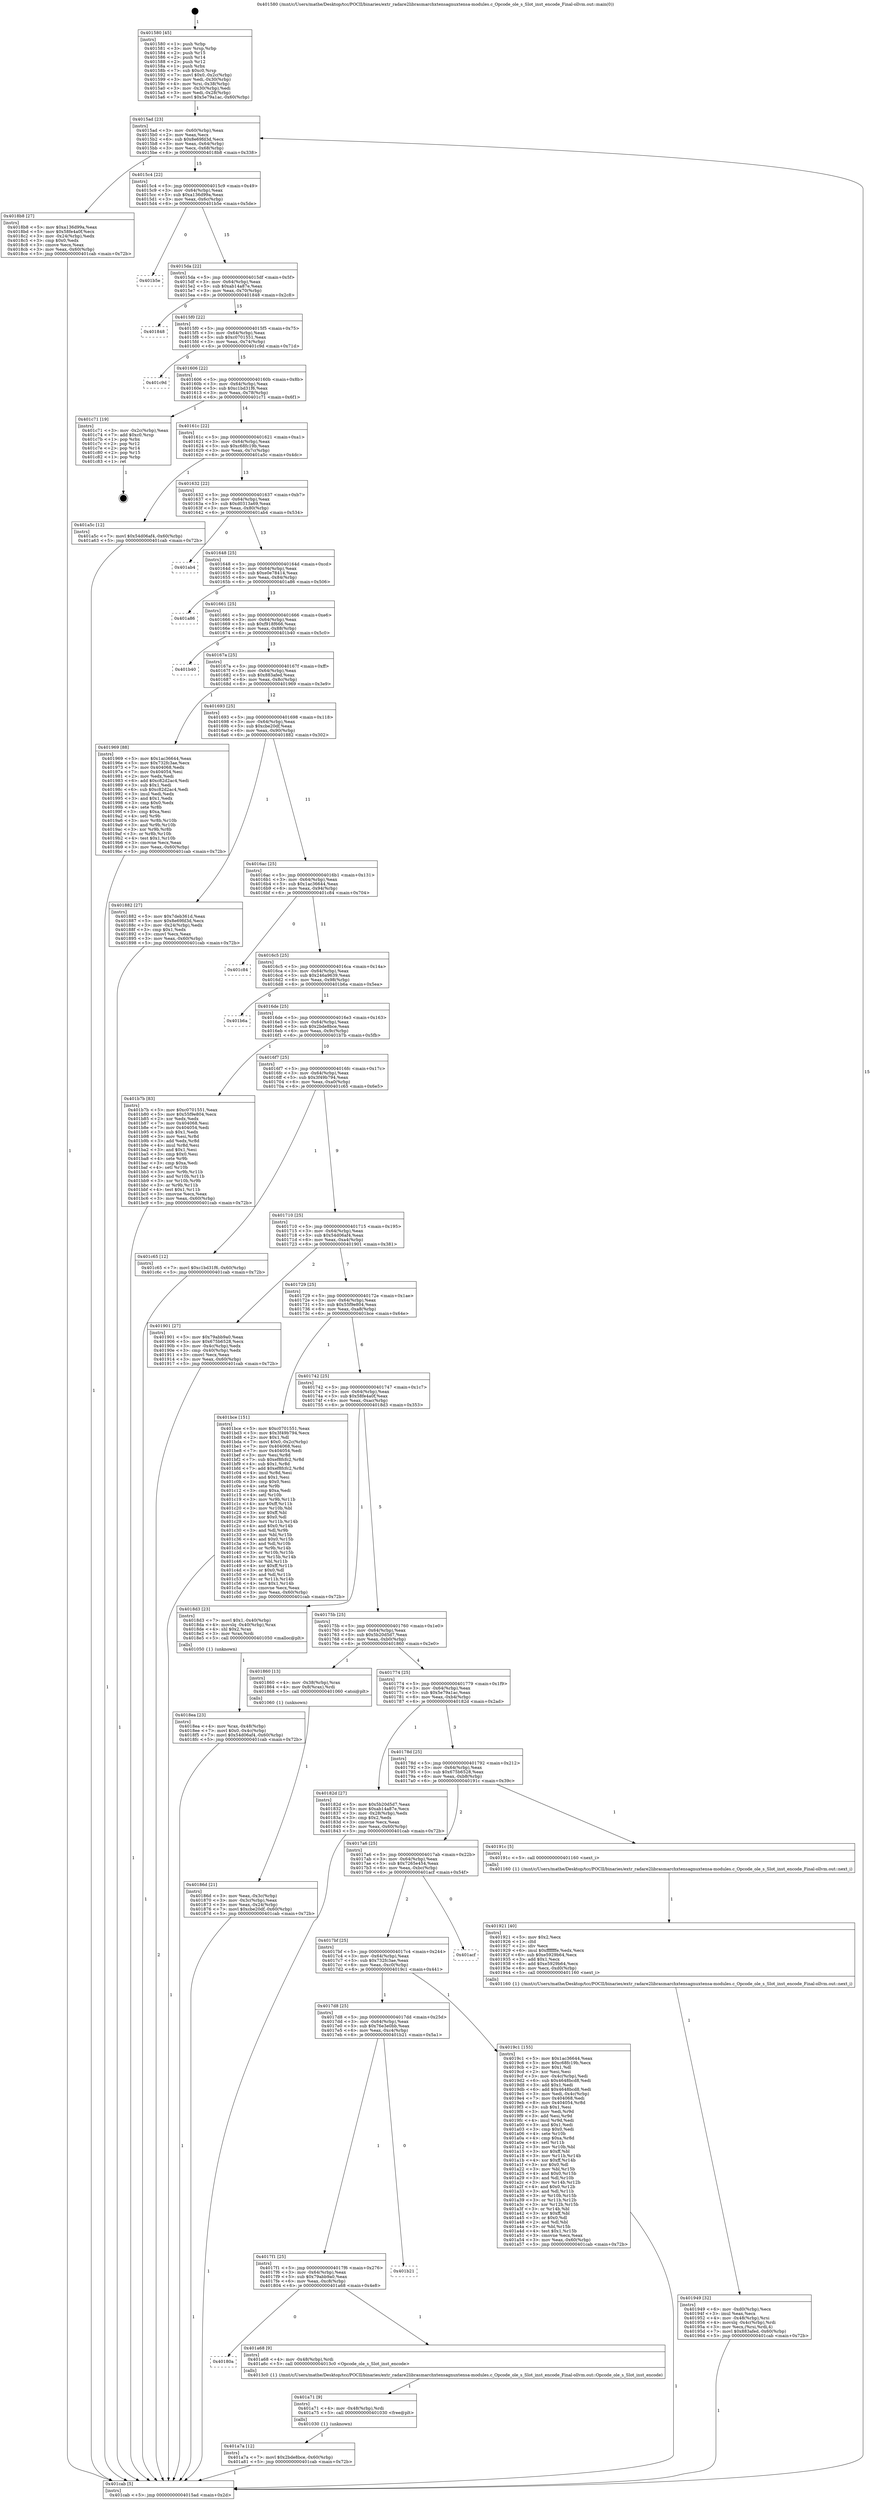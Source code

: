 digraph "0x401580" {
  label = "0x401580 (/mnt/c/Users/mathe/Desktop/tcc/POCII/binaries/extr_radare2librasmarchxtensagnuxtensa-modules.c_Opcode_ole_s_Slot_inst_encode_Final-ollvm.out::main(0))"
  labelloc = "t"
  node[shape=record]

  Entry [label="",width=0.3,height=0.3,shape=circle,fillcolor=black,style=filled]
  "0x4015ad" [label="{
     0x4015ad [23]\l
     | [instrs]\l
     &nbsp;&nbsp;0x4015ad \<+3\>: mov -0x60(%rbp),%eax\l
     &nbsp;&nbsp;0x4015b0 \<+2\>: mov %eax,%ecx\l
     &nbsp;&nbsp;0x4015b2 \<+6\>: sub $0x8e69fd3d,%ecx\l
     &nbsp;&nbsp;0x4015b8 \<+3\>: mov %eax,-0x64(%rbp)\l
     &nbsp;&nbsp;0x4015bb \<+3\>: mov %ecx,-0x68(%rbp)\l
     &nbsp;&nbsp;0x4015be \<+6\>: je 00000000004018b8 \<main+0x338\>\l
  }"]
  "0x4018b8" [label="{
     0x4018b8 [27]\l
     | [instrs]\l
     &nbsp;&nbsp;0x4018b8 \<+5\>: mov $0xa136d99a,%eax\l
     &nbsp;&nbsp;0x4018bd \<+5\>: mov $0x58fe4a0f,%ecx\l
     &nbsp;&nbsp;0x4018c2 \<+3\>: mov -0x24(%rbp),%edx\l
     &nbsp;&nbsp;0x4018c5 \<+3\>: cmp $0x0,%edx\l
     &nbsp;&nbsp;0x4018c8 \<+3\>: cmove %ecx,%eax\l
     &nbsp;&nbsp;0x4018cb \<+3\>: mov %eax,-0x60(%rbp)\l
     &nbsp;&nbsp;0x4018ce \<+5\>: jmp 0000000000401cab \<main+0x72b\>\l
  }"]
  "0x4015c4" [label="{
     0x4015c4 [22]\l
     | [instrs]\l
     &nbsp;&nbsp;0x4015c4 \<+5\>: jmp 00000000004015c9 \<main+0x49\>\l
     &nbsp;&nbsp;0x4015c9 \<+3\>: mov -0x64(%rbp),%eax\l
     &nbsp;&nbsp;0x4015cc \<+5\>: sub $0xa136d99a,%eax\l
     &nbsp;&nbsp;0x4015d1 \<+3\>: mov %eax,-0x6c(%rbp)\l
     &nbsp;&nbsp;0x4015d4 \<+6\>: je 0000000000401b5e \<main+0x5de\>\l
  }"]
  Exit [label="",width=0.3,height=0.3,shape=circle,fillcolor=black,style=filled,peripheries=2]
  "0x401b5e" [label="{
     0x401b5e\l
  }", style=dashed]
  "0x4015da" [label="{
     0x4015da [22]\l
     | [instrs]\l
     &nbsp;&nbsp;0x4015da \<+5\>: jmp 00000000004015df \<main+0x5f\>\l
     &nbsp;&nbsp;0x4015df \<+3\>: mov -0x64(%rbp),%eax\l
     &nbsp;&nbsp;0x4015e2 \<+5\>: sub $0xab14a87e,%eax\l
     &nbsp;&nbsp;0x4015e7 \<+3\>: mov %eax,-0x70(%rbp)\l
     &nbsp;&nbsp;0x4015ea \<+6\>: je 0000000000401848 \<main+0x2c8\>\l
  }"]
  "0x401a7a" [label="{
     0x401a7a [12]\l
     | [instrs]\l
     &nbsp;&nbsp;0x401a7a \<+7\>: movl $0x2bde8bce,-0x60(%rbp)\l
     &nbsp;&nbsp;0x401a81 \<+5\>: jmp 0000000000401cab \<main+0x72b\>\l
  }"]
  "0x401848" [label="{
     0x401848\l
  }", style=dashed]
  "0x4015f0" [label="{
     0x4015f0 [22]\l
     | [instrs]\l
     &nbsp;&nbsp;0x4015f0 \<+5\>: jmp 00000000004015f5 \<main+0x75\>\l
     &nbsp;&nbsp;0x4015f5 \<+3\>: mov -0x64(%rbp),%eax\l
     &nbsp;&nbsp;0x4015f8 \<+5\>: sub $0xc0701551,%eax\l
     &nbsp;&nbsp;0x4015fd \<+3\>: mov %eax,-0x74(%rbp)\l
     &nbsp;&nbsp;0x401600 \<+6\>: je 0000000000401c9d \<main+0x71d\>\l
  }"]
  "0x401a71" [label="{
     0x401a71 [9]\l
     | [instrs]\l
     &nbsp;&nbsp;0x401a71 \<+4\>: mov -0x48(%rbp),%rdi\l
     &nbsp;&nbsp;0x401a75 \<+5\>: call 0000000000401030 \<free@plt\>\l
     | [calls]\l
     &nbsp;&nbsp;0x401030 \{1\} (unknown)\l
  }"]
  "0x401c9d" [label="{
     0x401c9d\l
  }", style=dashed]
  "0x401606" [label="{
     0x401606 [22]\l
     | [instrs]\l
     &nbsp;&nbsp;0x401606 \<+5\>: jmp 000000000040160b \<main+0x8b\>\l
     &nbsp;&nbsp;0x40160b \<+3\>: mov -0x64(%rbp),%eax\l
     &nbsp;&nbsp;0x40160e \<+5\>: sub $0xc1bd31f6,%eax\l
     &nbsp;&nbsp;0x401613 \<+3\>: mov %eax,-0x78(%rbp)\l
     &nbsp;&nbsp;0x401616 \<+6\>: je 0000000000401c71 \<main+0x6f1\>\l
  }"]
  "0x40180a" [label="{
     0x40180a\l
  }", style=dashed]
  "0x401c71" [label="{
     0x401c71 [19]\l
     | [instrs]\l
     &nbsp;&nbsp;0x401c71 \<+3\>: mov -0x2c(%rbp),%eax\l
     &nbsp;&nbsp;0x401c74 \<+7\>: add $0xc0,%rsp\l
     &nbsp;&nbsp;0x401c7b \<+1\>: pop %rbx\l
     &nbsp;&nbsp;0x401c7c \<+2\>: pop %r12\l
     &nbsp;&nbsp;0x401c7e \<+2\>: pop %r14\l
     &nbsp;&nbsp;0x401c80 \<+2\>: pop %r15\l
     &nbsp;&nbsp;0x401c82 \<+1\>: pop %rbp\l
     &nbsp;&nbsp;0x401c83 \<+1\>: ret\l
  }"]
  "0x40161c" [label="{
     0x40161c [22]\l
     | [instrs]\l
     &nbsp;&nbsp;0x40161c \<+5\>: jmp 0000000000401621 \<main+0xa1\>\l
     &nbsp;&nbsp;0x401621 \<+3\>: mov -0x64(%rbp),%eax\l
     &nbsp;&nbsp;0x401624 \<+5\>: sub $0xc68fc19b,%eax\l
     &nbsp;&nbsp;0x401629 \<+3\>: mov %eax,-0x7c(%rbp)\l
     &nbsp;&nbsp;0x40162c \<+6\>: je 0000000000401a5c \<main+0x4dc\>\l
  }"]
  "0x401a68" [label="{
     0x401a68 [9]\l
     | [instrs]\l
     &nbsp;&nbsp;0x401a68 \<+4\>: mov -0x48(%rbp),%rdi\l
     &nbsp;&nbsp;0x401a6c \<+5\>: call 00000000004013c0 \<Opcode_ole_s_Slot_inst_encode\>\l
     | [calls]\l
     &nbsp;&nbsp;0x4013c0 \{1\} (/mnt/c/Users/mathe/Desktop/tcc/POCII/binaries/extr_radare2librasmarchxtensagnuxtensa-modules.c_Opcode_ole_s_Slot_inst_encode_Final-ollvm.out::Opcode_ole_s_Slot_inst_encode)\l
  }"]
  "0x401a5c" [label="{
     0x401a5c [12]\l
     | [instrs]\l
     &nbsp;&nbsp;0x401a5c \<+7\>: movl $0x54d06af4,-0x60(%rbp)\l
     &nbsp;&nbsp;0x401a63 \<+5\>: jmp 0000000000401cab \<main+0x72b\>\l
  }"]
  "0x401632" [label="{
     0x401632 [22]\l
     | [instrs]\l
     &nbsp;&nbsp;0x401632 \<+5\>: jmp 0000000000401637 \<main+0xb7\>\l
     &nbsp;&nbsp;0x401637 \<+3\>: mov -0x64(%rbp),%eax\l
     &nbsp;&nbsp;0x40163a \<+5\>: sub $0xd0313a69,%eax\l
     &nbsp;&nbsp;0x40163f \<+3\>: mov %eax,-0x80(%rbp)\l
     &nbsp;&nbsp;0x401642 \<+6\>: je 0000000000401ab4 \<main+0x534\>\l
  }"]
  "0x4017f1" [label="{
     0x4017f1 [25]\l
     | [instrs]\l
     &nbsp;&nbsp;0x4017f1 \<+5\>: jmp 00000000004017f6 \<main+0x276\>\l
     &nbsp;&nbsp;0x4017f6 \<+3\>: mov -0x64(%rbp),%eax\l
     &nbsp;&nbsp;0x4017f9 \<+5\>: sub $0x79abb9a0,%eax\l
     &nbsp;&nbsp;0x4017fe \<+6\>: mov %eax,-0xc8(%rbp)\l
     &nbsp;&nbsp;0x401804 \<+6\>: je 0000000000401a68 \<main+0x4e8\>\l
  }"]
  "0x401ab4" [label="{
     0x401ab4\l
  }", style=dashed]
  "0x401648" [label="{
     0x401648 [25]\l
     | [instrs]\l
     &nbsp;&nbsp;0x401648 \<+5\>: jmp 000000000040164d \<main+0xcd\>\l
     &nbsp;&nbsp;0x40164d \<+3\>: mov -0x64(%rbp),%eax\l
     &nbsp;&nbsp;0x401650 \<+5\>: sub $0xe0e78414,%eax\l
     &nbsp;&nbsp;0x401655 \<+6\>: mov %eax,-0x84(%rbp)\l
     &nbsp;&nbsp;0x40165b \<+6\>: je 0000000000401a86 \<main+0x506\>\l
  }"]
  "0x401b21" [label="{
     0x401b21\l
  }", style=dashed]
  "0x401a86" [label="{
     0x401a86\l
  }", style=dashed]
  "0x401661" [label="{
     0x401661 [25]\l
     | [instrs]\l
     &nbsp;&nbsp;0x401661 \<+5\>: jmp 0000000000401666 \<main+0xe6\>\l
     &nbsp;&nbsp;0x401666 \<+3\>: mov -0x64(%rbp),%eax\l
     &nbsp;&nbsp;0x401669 \<+5\>: sub $0xf918f666,%eax\l
     &nbsp;&nbsp;0x40166e \<+6\>: mov %eax,-0x88(%rbp)\l
     &nbsp;&nbsp;0x401674 \<+6\>: je 0000000000401b40 \<main+0x5c0\>\l
  }"]
  "0x4017d8" [label="{
     0x4017d8 [25]\l
     | [instrs]\l
     &nbsp;&nbsp;0x4017d8 \<+5\>: jmp 00000000004017dd \<main+0x25d\>\l
     &nbsp;&nbsp;0x4017dd \<+3\>: mov -0x64(%rbp),%eax\l
     &nbsp;&nbsp;0x4017e0 \<+5\>: sub $0x76e3e0bb,%eax\l
     &nbsp;&nbsp;0x4017e5 \<+6\>: mov %eax,-0xc4(%rbp)\l
     &nbsp;&nbsp;0x4017eb \<+6\>: je 0000000000401b21 \<main+0x5a1\>\l
  }"]
  "0x401b40" [label="{
     0x401b40\l
  }", style=dashed]
  "0x40167a" [label="{
     0x40167a [25]\l
     | [instrs]\l
     &nbsp;&nbsp;0x40167a \<+5\>: jmp 000000000040167f \<main+0xff\>\l
     &nbsp;&nbsp;0x40167f \<+3\>: mov -0x64(%rbp),%eax\l
     &nbsp;&nbsp;0x401682 \<+5\>: sub $0x883afed,%eax\l
     &nbsp;&nbsp;0x401687 \<+6\>: mov %eax,-0x8c(%rbp)\l
     &nbsp;&nbsp;0x40168d \<+6\>: je 0000000000401969 \<main+0x3e9\>\l
  }"]
  "0x4019c1" [label="{
     0x4019c1 [155]\l
     | [instrs]\l
     &nbsp;&nbsp;0x4019c1 \<+5\>: mov $0x1ac36644,%eax\l
     &nbsp;&nbsp;0x4019c6 \<+5\>: mov $0xc68fc19b,%ecx\l
     &nbsp;&nbsp;0x4019cb \<+2\>: mov $0x1,%dl\l
     &nbsp;&nbsp;0x4019cd \<+2\>: xor %esi,%esi\l
     &nbsp;&nbsp;0x4019cf \<+3\>: mov -0x4c(%rbp),%edi\l
     &nbsp;&nbsp;0x4019d2 \<+6\>: sub $0x4648bcd8,%edi\l
     &nbsp;&nbsp;0x4019d8 \<+3\>: add $0x1,%edi\l
     &nbsp;&nbsp;0x4019db \<+6\>: add $0x4648bcd8,%edi\l
     &nbsp;&nbsp;0x4019e1 \<+3\>: mov %edi,-0x4c(%rbp)\l
     &nbsp;&nbsp;0x4019e4 \<+7\>: mov 0x404068,%edi\l
     &nbsp;&nbsp;0x4019eb \<+8\>: mov 0x404054,%r8d\l
     &nbsp;&nbsp;0x4019f3 \<+3\>: sub $0x1,%esi\l
     &nbsp;&nbsp;0x4019f6 \<+3\>: mov %edi,%r9d\l
     &nbsp;&nbsp;0x4019f9 \<+3\>: add %esi,%r9d\l
     &nbsp;&nbsp;0x4019fc \<+4\>: imul %r9d,%edi\l
     &nbsp;&nbsp;0x401a00 \<+3\>: and $0x1,%edi\l
     &nbsp;&nbsp;0x401a03 \<+3\>: cmp $0x0,%edi\l
     &nbsp;&nbsp;0x401a06 \<+4\>: sete %r10b\l
     &nbsp;&nbsp;0x401a0a \<+4\>: cmp $0xa,%r8d\l
     &nbsp;&nbsp;0x401a0e \<+4\>: setl %r11b\l
     &nbsp;&nbsp;0x401a12 \<+3\>: mov %r10b,%bl\l
     &nbsp;&nbsp;0x401a15 \<+3\>: xor $0xff,%bl\l
     &nbsp;&nbsp;0x401a18 \<+3\>: mov %r11b,%r14b\l
     &nbsp;&nbsp;0x401a1b \<+4\>: xor $0xff,%r14b\l
     &nbsp;&nbsp;0x401a1f \<+3\>: xor $0x0,%dl\l
     &nbsp;&nbsp;0x401a22 \<+3\>: mov %bl,%r15b\l
     &nbsp;&nbsp;0x401a25 \<+4\>: and $0x0,%r15b\l
     &nbsp;&nbsp;0x401a29 \<+3\>: and %dl,%r10b\l
     &nbsp;&nbsp;0x401a2c \<+3\>: mov %r14b,%r12b\l
     &nbsp;&nbsp;0x401a2f \<+4\>: and $0x0,%r12b\l
     &nbsp;&nbsp;0x401a33 \<+3\>: and %dl,%r11b\l
     &nbsp;&nbsp;0x401a36 \<+3\>: or %r10b,%r15b\l
     &nbsp;&nbsp;0x401a39 \<+3\>: or %r11b,%r12b\l
     &nbsp;&nbsp;0x401a3c \<+3\>: xor %r12b,%r15b\l
     &nbsp;&nbsp;0x401a3f \<+3\>: or %r14b,%bl\l
     &nbsp;&nbsp;0x401a42 \<+3\>: xor $0xff,%bl\l
     &nbsp;&nbsp;0x401a45 \<+3\>: or $0x0,%dl\l
     &nbsp;&nbsp;0x401a48 \<+2\>: and %dl,%bl\l
     &nbsp;&nbsp;0x401a4a \<+3\>: or %bl,%r15b\l
     &nbsp;&nbsp;0x401a4d \<+4\>: test $0x1,%r15b\l
     &nbsp;&nbsp;0x401a51 \<+3\>: cmovne %ecx,%eax\l
     &nbsp;&nbsp;0x401a54 \<+3\>: mov %eax,-0x60(%rbp)\l
     &nbsp;&nbsp;0x401a57 \<+5\>: jmp 0000000000401cab \<main+0x72b\>\l
  }"]
  "0x401969" [label="{
     0x401969 [88]\l
     | [instrs]\l
     &nbsp;&nbsp;0x401969 \<+5\>: mov $0x1ac36644,%eax\l
     &nbsp;&nbsp;0x40196e \<+5\>: mov $0x732fc3ae,%ecx\l
     &nbsp;&nbsp;0x401973 \<+7\>: mov 0x404068,%edx\l
     &nbsp;&nbsp;0x40197a \<+7\>: mov 0x404054,%esi\l
     &nbsp;&nbsp;0x401981 \<+2\>: mov %edx,%edi\l
     &nbsp;&nbsp;0x401983 \<+6\>: add $0xc82d2ac4,%edi\l
     &nbsp;&nbsp;0x401989 \<+3\>: sub $0x1,%edi\l
     &nbsp;&nbsp;0x40198c \<+6\>: sub $0xc82d2ac4,%edi\l
     &nbsp;&nbsp;0x401992 \<+3\>: imul %edi,%edx\l
     &nbsp;&nbsp;0x401995 \<+3\>: and $0x1,%edx\l
     &nbsp;&nbsp;0x401998 \<+3\>: cmp $0x0,%edx\l
     &nbsp;&nbsp;0x40199b \<+4\>: sete %r8b\l
     &nbsp;&nbsp;0x40199f \<+3\>: cmp $0xa,%esi\l
     &nbsp;&nbsp;0x4019a2 \<+4\>: setl %r9b\l
     &nbsp;&nbsp;0x4019a6 \<+3\>: mov %r8b,%r10b\l
     &nbsp;&nbsp;0x4019a9 \<+3\>: and %r9b,%r10b\l
     &nbsp;&nbsp;0x4019ac \<+3\>: xor %r9b,%r8b\l
     &nbsp;&nbsp;0x4019af \<+3\>: or %r8b,%r10b\l
     &nbsp;&nbsp;0x4019b2 \<+4\>: test $0x1,%r10b\l
     &nbsp;&nbsp;0x4019b6 \<+3\>: cmovne %ecx,%eax\l
     &nbsp;&nbsp;0x4019b9 \<+3\>: mov %eax,-0x60(%rbp)\l
     &nbsp;&nbsp;0x4019bc \<+5\>: jmp 0000000000401cab \<main+0x72b\>\l
  }"]
  "0x401693" [label="{
     0x401693 [25]\l
     | [instrs]\l
     &nbsp;&nbsp;0x401693 \<+5\>: jmp 0000000000401698 \<main+0x118\>\l
     &nbsp;&nbsp;0x401698 \<+3\>: mov -0x64(%rbp),%eax\l
     &nbsp;&nbsp;0x40169b \<+5\>: sub $0xcbe20df,%eax\l
     &nbsp;&nbsp;0x4016a0 \<+6\>: mov %eax,-0x90(%rbp)\l
     &nbsp;&nbsp;0x4016a6 \<+6\>: je 0000000000401882 \<main+0x302\>\l
  }"]
  "0x4017bf" [label="{
     0x4017bf [25]\l
     | [instrs]\l
     &nbsp;&nbsp;0x4017bf \<+5\>: jmp 00000000004017c4 \<main+0x244\>\l
     &nbsp;&nbsp;0x4017c4 \<+3\>: mov -0x64(%rbp),%eax\l
     &nbsp;&nbsp;0x4017c7 \<+5\>: sub $0x732fc3ae,%eax\l
     &nbsp;&nbsp;0x4017cc \<+6\>: mov %eax,-0xc0(%rbp)\l
     &nbsp;&nbsp;0x4017d2 \<+6\>: je 00000000004019c1 \<main+0x441\>\l
  }"]
  "0x401882" [label="{
     0x401882 [27]\l
     | [instrs]\l
     &nbsp;&nbsp;0x401882 \<+5\>: mov $0x7deb361d,%eax\l
     &nbsp;&nbsp;0x401887 \<+5\>: mov $0x8e69fd3d,%ecx\l
     &nbsp;&nbsp;0x40188c \<+3\>: mov -0x24(%rbp),%edx\l
     &nbsp;&nbsp;0x40188f \<+3\>: cmp $0x1,%edx\l
     &nbsp;&nbsp;0x401892 \<+3\>: cmovl %ecx,%eax\l
     &nbsp;&nbsp;0x401895 \<+3\>: mov %eax,-0x60(%rbp)\l
     &nbsp;&nbsp;0x401898 \<+5\>: jmp 0000000000401cab \<main+0x72b\>\l
  }"]
  "0x4016ac" [label="{
     0x4016ac [25]\l
     | [instrs]\l
     &nbsp;&nbsp;0x4016ac \<+5\>: jmp 00000000004016b1 \<main+0x131\>\l
     &nbsp;&nbsp;0x4016b1 \<+3\>: mov -0x64(%rbp),%eax\l
     &nbsp;&nbsp;0x4016b4 \<+5\>: sub $0x1ac36644,%eax\l
     &nbsp;&nbsp;0x4016b9 \<+6\>: mov %eax,-0x94(%rbp)\l
     &nbsp;&nbsp;0x4016bf \<+6\>: je 0000000000401c84 \<main+0x704\>\l
  }"]
  "0x401acf" [label="{
     0x401acf\l
  }", style=dashed]
  "0x401c84" [label="{
     0x401c84\l
  }", style=dashed]
  "0x4016c5" [label="{
     0x4016c5 [25]\l
     | [instrs]\l
     &nbsp;&nbsp;0x4016c5 \<+5\>: jmp 00000000004016ca \<main+0x14a\>\l
     &nbsp;&nbsp;0x4016ca \<+3\>: mov -0x64(%rbp),%eax\l
     &nbsp;&nbsp;0x4016cd \<+5\>: sub $0x246a9639,%eax\l
     &nbsp;&nbsp;0x4016d2 \<+6\>: mov %eax,-0x98(%rbp)\l
     &nbsp;&nbsp;0x4016d8 \<+6\>: je 0000000000401b6a \<main+0x5ea\>\l
  }"]
  "0x401949" [label="{
     0x401949 [32]\l
     | [instrs]\l
     &nbsp;&nbsp;0x401949 \<+6\>: mov -0xd0(%rbp),%ecx\l
     &nbsp;&nbsp;0x40194f \<+3\>: imul %eax,%ecx\l
     &nbsp;&nbsp;0x401952 \<+4\>: mov -0x48(%rbp),%rsi\l
     &nbsp;&nbsp;0x401956 \<+4\>: movslq -0x4c(%rbp),%rdi\l
     &nbsp;&nbsp;0x40195a \<+3\>: mov %ecx,(%rsi,%rdi,4)\l
     &nbsp;&nbsp;0x40195d \<+7\>: movl $0x883afed,-0x60(%rbp)\l
     &nbsp;&nbsp;0x401964 \<+5\>: jmp 0000000000401cab \<main+0x72b\>\l
  }"]
  "0x401b6a" [label="{
     0x401b6a\l
  }", style=dashed]
  "0x4016de" [label="{
     0x4016de [25]\l
     | [instrs]\l
     &nbsp;&nbsp;0x4016de \<+5\>: jmp 00000000004016e3 \<main+0x163\>\l
     &nbsp;&nbsp;0x4016e3 \<+3\>: mov -0x64(%rbp),%eax\l
     &nbsp;&nbsp;0x4016e6 \<+5\>: sub $0x2bde8bce,%eax\l
     &nbsp;&nbsp;0x4016eb \<+6\>: mov %eax,-0x9c(%rbp)\l
     &nbsp;&nbsp;0x4016f1 \<+6\>: je 0000000000401b7b \<main+0x5fb\>\l
  }"]
  "0x401921" [label="{
     0x401921 [40]\l
     | [instrs]\l
     &nbsp;&nbsp;0x401921 \<+5\>: mov $0x2,%ecx\l
     &nbsp;&nbsp;0x401926 \<+1\>: cltd\l
     &nbsp;&nbsp;0x401927 \<+2\>: idiv %ecx\l
     &nbsp;&nbsp;0x401929 \<+6\>: imul $0xfffffffe,%edx,%ecx\l
     &nbsp;&nbsp;0x40192f \<+6\>: sub $0xe5929b64,%ecx\l
     &nbsp;&nbsp;0x401935 \<+3\>: add $0x1,%ecx\l
     &nbsp;&nbsp;0x401938 \<+6\>: add $0xe5929b64,%ecx\l
     &nbsp;&nbsp;0x40193e \<+6\>: mov %ecx,-0xd0(%rbp)\l
     &nbsp;&nbsp;0x401944 \<+5\>: call 0000000000401160 \<next_i\>\l
     | [calls]\l
     &nbsp;&nbsp;0x401160 \{1\} (/mnt/c/Users/mathe/Desktop/tcc/POCII/binaries/extr_radare2librasmarchxtensagnuxtensa-modules.c_Opcode_ole_s_Slot_inst_encode_Final-ollvm.out::next_i)\l
  }"]
  "0x401b7b" [label="{
     0x401b7b [83]\l
     | [instrs]\l
     &nbsp;&nbsp;0x401b7b \<+5\>: mov $0xc0701551,%eax\l
     &nbsp;&nbsp;0x401b80 \<+5\>: mov $0x55f9e804,%ecx\l
     &nbsp;&nbsp;0x401b85 \<+2\>: xor %edx,%edx\l
     &nbsp;&nbsp;0x401b87 \<+7\>: mov 0x404068,%esi\l
     &nbsp;&nbsp;0x401b8e \<+7\>: mov 0x404054,%edi\l
     &nbsp;&nbsp;0x401b95 \<+3\>: sub $0x1,%edx\l
     &nbsp;&nbsp;0x401b98 \<+3\>: mov %esi,%r8d\l
     &nbsp;&nbsp;0x401b9b \<+3\>: add %edx,%r8d\l
     &nbsp;&nbsp;0x401b9e \<+4\>: imul %r8d,%esi\l
     &nbsp;&nbsp;0x401ba2 \<+3\>: and $0x1,%esi\l
     &nbsp;&nbsp;0x401ba5 \<+3\>: cmp $0x0,%esi\l
     &nbsp;&nbsp;0x401ba8 \<+4\>: sete %r9b\l
     &nbsp;&nbsp;0x401bac \<+3\>: cmp $0xa,%edi\l
     &nbsp;&nbsp;0x401baf \<+4\>: setl %r10b\l
     &nbsp;&nbsp;0x401bb3 \<+3\>: mov %r9b,%r11b\l
     &nbsp;&nbsp;0x401bb6 \<+3\>: and %r10b,%r11b\l
     &nbsp;&nbsp;0x401bb9 \<+3\>: xor %r10b,%r9b\l
     &nbsp;&nbsp;0x401bbc \<+3\>: or %r9b,%r11b\l
     &nbsp;&nbsp;0x401bbf \<+4\>: test $0x1,%r11b\l
     &nbsp;&nbsp;0x401bc3 \<+3\>: cmovne %ecx,%eax\l
     &nbsp;&nbsp;0x401bc6 \<+3\>: mov %eax,-0x60(%rbp)\l
     &nbsp;&nbsp;0x401bc9 \<+5\>: jmp 0000000000401cab \<main+0x72b\>\l
  }"]
  "0x4016f7" [label="{
     0x4016f7 [25]\l
     | [instrs]\l
     &nbsp;&nbsp;0x4016f7 \<+5\>: jmp 00000000004016fc \<main+0x17c\>\l
     &nbsp;&nbsp;0x4016fc \<+3\>: mov -0x64(%rbp),%eax\l
     &nbsp;&nbsp;0x4016ff \<+5\>: sub $0x3f49b794,%eax\l
     &nbsp;&nbsp;0x401704 \<+6\>: mov %eax,-0xa0(%rbp)\l
     &nbsp;&nbsp;0x40170a \<+6\>: je 0000000000401c65 \<main+0x6e5\>\l
  }"]
  "0x4017a6" [label="{
     0x4017a6 [25]\l
     | [instrs]\l
     &nbsp;&nbsp;0x4017a6 \<+5\>: jmp 00000000004017ab \<main+0x22b\>\l
     &nbsp;&nbsp;0x4017ab \<+3\>: mov -0x64(%rbp),%eax\l
     &nbsp;&nbsp;0x4017ae \<+5\>: sub $0x7265e454,%eax\l
     &nbsp;&nbsp;0x4017b3 \<+6\>: mov %eax,-0xbc(%rbp)\l
     &nbsp;&nbsp;0x4017b9 \<+6\>: je 0000000000401acf \<main+0x54f\>\l
  }"]
  "0x401c65" [label="{
     0x401c65 [12]\l
     | [instrs]\l
     &nbsp;&nbsp;0x401c65 \<+7\>: movl $0xc1bd31f6,-0x60(%rbp)\l
     &nbsp;&nbsp;0x401c6c \<+5\>: jmp 0000000000401cab \<main+0x72b\>\l
  }"]
  "0x401710" [label="{
     0x401710 [25]\l
     | [instrs]\l
     &nbsp;&nbsp;0x401710 \<+5\>: jmp 0000000000401715 \<main+0x195\>\l
     &nbsp;&nbsp;0x401715 \<+3\>: mov -0x64(%rbp),%eax\l
     &nbsp;&nbsp;0x401718 \<+5\>: sub $0x54d06af4,%eax\l
     &nbsp;&nbsp;0x40171d \<+6\>: mov %eax,-0xa4(%rbp)\l
     &nbsp;&nbsp;0x401723 \<+6\>: je 0000000000401901 \<main+0x381\>\l
  }"]
  "0x40191c" [label="{
     0x40191c [5]\l
     | [instrs]\l
     &nbsp;&nbsp;0x40191c \<+5\>: call 0000000000401160 \<next_i\>\l
     | [calls]\l
     &nbsp;&nbsp;0x401160 \{1\} (/mnt/c/Users/mathe/Desktop/tcc/POCII/binaries/extr_radare2librasmarchxtensagnuxtensa-modules.c_Opcode_ole_s_Slot_inst_encode_Final-ollvm.out::next_i)\l
  }"]
  "0x401901" [label="{
     0x401901 [27]\l
     | [instrs]\l
     &nbsp;&nbsp;0x401901 \<+5\>: mov $0x79abb9a0,%eax\l
     &nbsp;&nbsp;0x401906 \<+5\>: mov $0x675b6528,%ecx\l
     &nbsp;&nbsp;0x40190b \<+3\>: mov -0x4c(%rbp),%edx\l
     &nbsp;&nbsp;0x40190e \<+3\>: cmp -0x40(%rbp),%edx\l
     &nbsp;&nbsp;0x401911 \<+3\>: cmovl %ecx,%eax\l
     &nbsp;&nbsp;0x401914 \<+3\>: mov %eax,-0x60(%rbp)\l
     &nbsp;&nbsp;0x401917 \<+5\>: jmp 0000000000401cab \<main+0x72b\>\l
  }"]
  "0x401729" [label="{
     0x401729 [25]\l
     | [instrs]\l
     &nbsp;&nbsp;0x401729 \<+5\>: jmp 000000000040172e \<main+0x1ae\>\l
     &nbsp;&nbsp;0x40172e \<+3\>: mov -0x64(%rbp),%eax\l
     &nbsp;&nbsp;0x401731 \<+5\>: sub $0x55f9e804,%eax\l
     &nbsp;&nbsp;0x401736 \<+6\>: mov %eax,-0xa8(%rbp)\l
     &nbsp;&nbsp;0x40173c \<+6\>: je 0000000000401bce \<main+0x64e\>\l
  }"]
  "0x4018ea" [label="{
     0x4018ea [23]\l
     | [instrs]\l
     &nbsp;&nbsp;0x4018ea \<+4\>: mov %rax,-0x48(%rbp)\l
     &nbsp;&nbsp;0x4018ee \<+7\>: movl $0x0,-0x4c(%rbp)\l
     &nbsp;&nbsp;0x4018f5 \<+7\>: movl $0x54d06af4,-0x60(%rbp)\l
     &nbsp;&nbsp;0x4018fc \<+5\>: jmp 0000000000401cab \<main+0x72b\>\l
  }"]
  "0x401bce" [label="{
     0x401bce [151]\l
     | [instrs]\l
     &nbsp;&nbsp;0x401bce \<+5\>: mov $0xc0701551,%eax\l
     &nbsp;&nbsp;0x401bd3 \<+5\>: mov $0x3f49b794,%ecx\l
     &nbsp;&nbsp;0x401bd8 \<+2\>: mov $0x1,%dl\l
     &nbsp;&nbsp;0x401bda \<+7\>: movl $0x0,-0x2c(%rbp)\l
     &nbsp;&nbsp;0x401be1 \<+7\>: mov 0x404068,%esi\l
     &nbsp;&nbsp;0x401be8 \<+7\>: mov 0x404054,%edi\l
     &nbsp;&nbsp;0x401bef \<+3\>: mov %esi,%r8d\l
     &nbsp;&nbsp;0x401bf2 \<+7\>: sub $0xef8fcfc2,%r8d\l
     &nbsp;&nbsp;0x401bf9 \<+4\>: sub $0x1,%r8d\l
     &nbsp;&nbsp;0x401bfd \<+7\>: add $0xef8fcfc2,%r8d\l
     &nbsp;&nbsp;0x401c04 \<+4\>: imul %r8d,%esi\l
     &nbsp;&nbsp;0x401c08 \<+3\>: and $0x1,%esi\l
     &nbsp;&nbsp;0x401c0b \<+3\>: cmp $0x0,%esi\l
     &nbsp;&nbsp;0x401c0e \<+4\>: sete %r9b\l
     &nbsp;&nbsp;0x401c12 \<+3\>: cmp $0xa,%edi\l
     &nbsp;&nbsp;0x401c15 \<+4\>: setl %r10b\l
     &nbsp;&nbsp;0x401c19 \<+3\>: mov %r9b,%r11b\l
     &nbsp;&nbsp;0x401c1c \<+4\>: xor $0xff,%r11b\l
     &nbsp;&nbsp;0x401c20 \<+3\>: mov %r10b,%bl\l
     &nbsp;&nbsp;0x401c23 \<+3\>: xor $0xff,%bl\l
     &nbsp;&nbsp;0x401c26 \<+3\>: xor $0x0,%dl\l
     &nbsp;&nbsp;0x401c29 \<+3\>: mov %r11b,%r14b\l
     &nbsp;&nbsp;0x401c2c \<+4\>: and $0x0,%r14b\l
     &nbsp;&nbsp;0x401c30 \<+3\>: and %dl,%r9b\l
     &nbsp;&nbsp;0x401c33 \<+3\>: mov %bl,%r15b\l
     &nbsp;&nbsp;0x401c36 \<+4\>: and $0x0,%r15b\l
     &nbsp;&nbsp;0x401c3a \<+3\>: and %dl,%r10b\l
     &nbsp;&nbsp;0x401c3d \<+3\>: or %r9b,%r14b\l
     &nbsp;&nbsp;0x401c40 \<+3\>: or %r10b,%r15b\l
     &nbsp;&nbsp;0x401c43 \<+3\>: xor %r15b,%r14b\l
     &nbsp;&nbsp;0x401c46 \<+3\>: or %bl,%r11b\l
     &nbsp;&nbsp;0x401c49 \<+4\>: xor $0xff,%r11b\l
     &nbsp;&nbsp;0x401c4d \<+3\>: or $0x0,%dl\l
     &nbsp;&nbsp;0x401c50 \<+3\>: and %dl,%r11b\l
     &nbsp;&nbsp;0x401c53 \<+3\>: or %r11b,%r14b\l
     &nbsp;&nbsp;0x401c56 \<+4\>: test $0x1,%r14b\l
     &nbsp;&nbsp;0x401c5a \<+3\>: cmovne %ecx,%eax\l
     &nbsp;&nbsp;0x401c5d \<+3\>: mov %eax,-0x60(%rbp)\l
     &nbsp;&nbsp;0x401c60 \<+5\>: jmp 0000000000401cab \<main+0x72b\>\l
  }"]
  "0x401742" [label="{
     0x401742 [25]\l
     | [instrs]\l
     &nbsp;&nbsp;0x401742 \<+5\>: jmp 0000000000401747 \<main+0x1c7\>\l
     &nbsp;&nbsp;0x401747 \<+3\>: mov -0x64(%rbp),%eax\l
     &nbsp;&nbsp;0x40174a \<+5\>: sub $0x58fe4a0f,%eax\l
     &nbsp;&nbsp;0x40174f \<+6\>: mov %eax,-0xac(%rbp)\l
     &nbsp;&nbsp;0x401755 \<+6\>: je 00000000004018d3 \<main+0x353\>\l
  }"]
  "0x40186d" [label="{
     0x40186d [21]\l
     | [instrs]\l
     &nbsp;&nbsp;0x40186d \<+3\>: mov %eax,-0x3c(%rbp)\l
     &nbsp;&nbsp;0x401870 \<+3\>: mov -0x3c(%rbp),%eax\l
     &nbsp;&nbsp;0x401873 \<+3\>: mov %eax,-0x24(%rbp)\l
     &nbsp;&nbsp;0x401876 \<+7\>: movl $0xcbe20df,-0x60(%rbp)\l
     &nbsp;&nbsp;0x40187d \<+5\>: jmp 0000000000401cab \<main+0x72b\>\l
  }"]
  "0x4018d3" [label="{
     0x4018d3 [23]\l
     | [instrs]\l
     &nbsp;&nbsp;0x4018d3 \<+7\>: movl $0x1,-0x40(%rbp)\l
     &nbsp;&nbsp;0x4018da \<+4\>: movslq -0x40(%rbp),%rax\l
     &nbsp;&nbsp;0x4018de \<+4\>: shl $0x2,%rax\l
     &nbsp;&nbsp;0x4018e2 \<+3\>: mov %rax,%rdi\l
     &nbsp;&nbsp;0x4018e5 \<+5\>: call 0000000000401050 \<malloc@plt\>\l
     | [calls]\l
     &nbsp;&nbsp;0x401050 \{1\} (unknown)\l
  }"]
  "0x40175b" [label="{
     0x40175b [25]\l
     | [instrs]\l
     &nbsp;&nbsp;0x40175b \<+5\>: jmp 0000000000401760 \<main+0x1e0\>\l
     &nbsp;&nbsp;0x401760 \<+3\>: mov -0x64(%rbp),%eax\l
     &nbsp;&nbsp;0x401763 \<+5\>: sub $0x5b20d5d7,%eax\l
     &nbsp;&nbsp;0x401768 \<+6\>: mov %eax,-0xb0(%rbp)\l
     &nbsp;&nbsp;0x40176e \<+6\>: je 0000000000401860 \<main+0x2e0\>\l
  }"]
  "0x401580" [label="{
     0x401580 [45]\l
     | [instrs]\l
     &nbsp;&nbsp;0x401580 \<+1\>: push %rbp\l
     &nbsp;&nbsp;0x401581 \<+3\>: mov %rsp,%rbp\l
     &nbsp;&nbsp;0x401584 \<+2\>: push %r15\l
     &nbsp;&nbsp;0x401586 \<+2\>: push %r14\l
     &nbsp;&nbsp;0x401588 \<+2\>: push %r12\l
     &nbsp;&nbsp;0x40158a \<+1\>: push %rbx\l
     &nbsp;&nbsp;0x40158b \<+7\>: sub $0xc0,%rsp\l
     &nbsp;&nbsp;0x401592 \<+7\>: movl $0x0,-0x2c(%rbp)\l
     &nbsp;&nbsp;0x401599 \<+3\>: mov %edi,-0x30(%rbp)\l
     &nbsp;&nbsp;0x40159c \<+4\>: mov %rsi,-0x38(%rbp)\l
     &nbsp;&nbsp;0x4015a0 \<+3\>: mov -0x30(%rbp),%edi\l
     &nbsp;&nbsp;0x4015a3 \<+3\>: mov %edi,-0x28(%rbp)\l
     &nbsp;&nbsp;0x4015a6 \<+7\>: movl $0x5e79a1ac,-0x60(%rbp)\l
  }"]
  "0x401860" [label="{
     0x401860 [13]\l
     | [instrs]\l
     &nbsp;&nbsp;0x401860 \<+4\>: mov -0x38(%rbp),%rax\l
     &nbsp;&nbsp;0x401864 \<+4\>: mov 0x8(%rax),%rdi\l
     &nbsp;&nbsp;0x401868 \<+5\>: call 0000000000401060 \<atoi@plt\>\l
     | [calls]\l
     &nbsp;&nbsp;0x401060 \{1\} (unknown)\l
  }"]
  "0x401774" [label="{
     0x401774 [25]\l
     | [instrs]\l
     &nbsp;&nbsp;0x401774 \<+5\>: jmp 0000000000401779 \<main+0x1f9\>\l
     &nbsp;&nbsp;0x401779 \<+3\>: mov -0x64(%rbp),%eax\l
     &nbsp;&nbsp;0x40177c \<+5\>: sub $0x5e79a1ac,%eax\l
     &nbsp;&nbsp;0x401781 \<+6\>: mov %eax,-0xb4(%rbp)\l
     &nbsp;&nbsp;0x401787 \<+6\>: je 000000000040182d \<main+0x2ad\>\l
  }"]
  "0x401cab" [label="{
     0x401cab [5]\l
     | [instrs]\l
     &nbsp;&nbsp;0x401cab \<+5\>: jmp 00000000004015ad \<main+0x2d\>\l
  }"]
  "0x40182d" [label="{
     0x40182d [27]\l
     | [instrs]\l
     &nbsp;&nbsp;0x40182d \<+5\>: mov $0x5b20d5d7,%eax\l
     &nbsp;&nbsp;0x401832 \<+5\>: mov $0xab14a87e,%ecx\l
     &nbsp;&nbsp;0x401837 \<+3\>: mov -0x28(%rbp),%edx\l
     &nbsp;&nbsp;0x40183a \<+3\>: cmp $0x2,%edx\l
     &nbsp;&nbsp;0x40183d \<+3\>: cmovne %ecx,%eax\l
     &nbsp;&nbsp;0x401840 \<+3\>: mov %eax,-0x60(%rbp)\l
     &nbsp;&nbsp;0x401843 \<+5\>: jmp 0000000000401cab \<main+0x72b\>\l
  }"]
  "0x40178d" [label="{
     0x40178d [25]\l
     | [instrs]\l
     &nbsp;&nbsp;0x40178d \<+5\>: jmp 0000000000401792 \<main+0x212\>\l
     &nbsp;&nbsp;0x401792 \<+3\>: mov -0x64(%rbp),%eax\l
     &nbsp;&nbsp;0x401795 \<+5\>: sub $0x675b6528,%eax\l
     &nbsp;&nbsp;0x40179a \<+6\>: mov %eax,-0xb8(%rbp)\l
     &nbsp;&nbsp;0x4017a0 \<+6\>: je 000000000040191c \<main+0x39c\>\l
  }"]
  Entry -> "0x401580" [label=" 1"]
  "0x4015ad" -> "0x4018b8" [label=" 1"]
  "0x4015ad" -> "0x4015c4" [label=" 15"]
  "0x401c71" -> Exit [label=" 1"]
  "0x4015c4" -> "0x401b5e" [label=" 0"]
  "0x4015c4" -> "0x4015da" [label=" 15"]
  "0x401c65" -> "0x401cab" [label=" 1"]
  "0x4015da" -> "0x401848" [label=" 0"]
  "0x4015da" -> "0x4015f0" [label=" 15"]
  "0x401bce" -> "0x401cab" [label=" 1"]
  "0x4015f0" -> "0x401c9d" [label=" 0"]
  "0x4015f0" -> "0x401606" [label=" 15"]
  "0x401b7b" -> "0x401cab" [label=" 1"]
  "0x401606" -> "0x401c71" [label=" 1"]
  "0x401606" -> "0x40161c" [label=" 14"]
  "0x401a7a" -> "0x401cab" [label=" 1"]
  "0x40161c" -> "0x401a5c" [label=" 1"]
  "0x40161c" -> "0x401632" [label=" 13"]
  "0x401a71" -> "0x401a7a" [label=" 1"]
  "0x401632" -> "0x401ab4" [label=" 0"]
  "0x401632" -> "0x401648" [label=" 13"]
  "0x4017f1" -> "0x40180a" [label=" 0"]
  "0x401648" -> "0x401a86" [label=" 0"]
  "0x401648" -> "0x401661" [label=" 13"]
  "0x4017f1" -> "0x401a68" [label=" 1"]
  "0x401661" -> "0x401b40" [label=" 0"]
  "0x401661" -> "0x40167a" [label=" 13"]
  "0x4017d8" -> "0x4017f1" [label=" 1"]
  "0x40167a" -> "0x401969" [label=" 1"]
  "0x40167a" -> "0x401693" [label=" 12"]
  "0x4017d8" -> "0x401b21" [label=" 0"]
  "0x401693" -> "0x401882" [label=" 1"]
  "0x401693" -> "0x4016ac" [label=" 11"]
  "0x401a5c" -> "0x401cab" [label=" 1"]
  "0x4016ac" -> "0x401c84" [label=" 0"]
  "0x4016ac" -> "0x4016c5" [label=" 11"]
  "0x4019c1" -> "0x401cab" [label=" 1"]
  "0x4016c5" -> "0x401b6a" [label=" 0"]
  "0x4016c5" -> "0x4016de" [label=" 11"]
  "0x4017bf" -> "0x4019c1" [label=" 1"]
  "0x4016de" -> "0x401b7b" [label=" 1"]
  "0x4016de" -> "0x4016f7" [label=" 10"]
  "0x401a68" -> "0x401a71" [label=" 1"]
  "0x4016f7" -> "0x401c65" [label=" 1"]
  "0x4016f7" -> "0x401710" [label=" 9"]
  "0x4017a6" -> "0x4017bf" [label=" 2"]
  "0x401710" -> "0x401901" [label=" 2"]
  "0x401710" -> "0x401729" [label=" 7"]
  "0x4017a6" -> "0x401acf" [label=" 0"]
  "0x401729" -> "0x401bce" [label=" 1"]
  "0x401729" -> "0x401742" [label=" 6"]
  "0x401969" -> "0x401cab" [label=" 1"]
  "0x401742" -> "0x4018d3" [label=" 1"]
  "0x401742" -> "0x40175b" [label=" 5"]
  "0x401949" -> "0x401cab" [label=" 1"]
  "0x40175b" -> "0x401860" [label=" 1"]
  "0x40175b" -> "0x401774" [label=" 4"]
  "0x401921" -> "0x401949" [label=" 1"]
  "0x401774" -> "0x40182d" [label=" 1"]
  "0x401774" -> "0x40178d" [label=" 3"]
  "0x40182d" -> "0x401cab" [label=" 1"]
  "0x401580" -> "0x4015ad" [label=" 1"]
  "0x401cab" -> "0x4015ad" [label=" 15"]
  "0x401860" -> "0x40186d" [label=" 1"]
  "0x40186d" -> "0x401cab" [label=" 1"]
  "0x401882" -> "0x401cab" [label=" 1"]
  "0x4018b8" -> "0x401cab" [label=" 1"]
  "0x4018d3" -> "0x4018ea" [label=" 1"]
  "0x4018ea" -> "0x401cab" [label=" 1"]
  "0x401901" -> "0x401cab" [label=" 2"]
  "0x4017bf" -> "0x4017d8" [label=" 1"]
  "0x40178d" -> "0x40191c" [label=" 1"]
  "0x40178d" -> "0x4017a6" [label=" 2"]
  "0x40191c" -> "0x401921" [label=" 1"]
}
